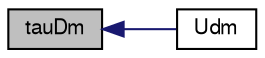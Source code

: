 digraph "tauDm"
{
  bgcolor="transparent";
  edge [fontname="FreeSans",fontsize="10",labelfontname="FreeSans",labelfontsize="10"];
  node [fontname="FreeSans",fontsize="10",shape=record];
  rankdir="LR";
  Node21 [label="tauDm",height=0.2,width=0.4,color="black", fillcolor="grey75", style="filled", fontcolor="black"];
  Node21 -> Node22 [dir="back",color="midnightblue",fontsize="10",style="solid",fontname="FreeSans"];
  Node22 [label="Udm",height=0.2,width=0.4,color="black",URL="$a31966.html#af02967b8a499968fd907c94e5b8bdf42",tooltip="Return the diffusion velocity of the dispersed phase. "];
}
